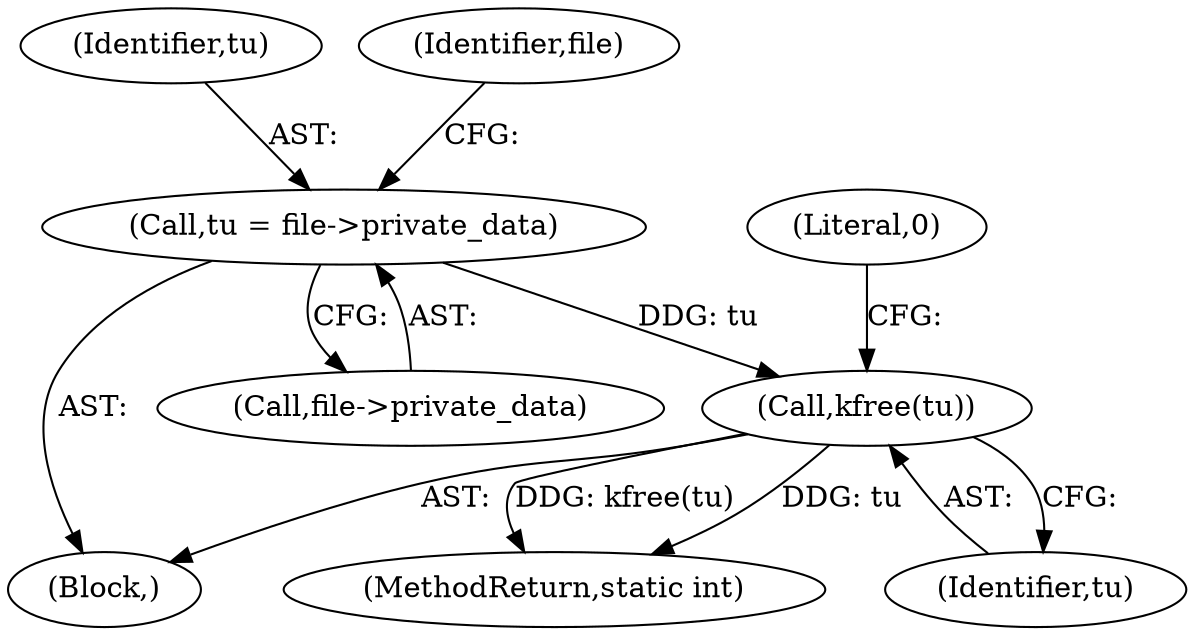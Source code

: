 digraph "0_linux_af368027a49a751d6ff4ee9e3f9961f35bb4fede_1@API" {
"1000146" [label="(Call,kfree(tu))"];
"1000110" [label="(Call,tu = file->private_data)"];
"1000147" [label="(Identifier,tu)"];
"1000149" [label="(Literal,0)"];
"1000150" [label="(MethodReturn,static int)"];
"1000109" [label="(Block,)"];
"1000110" [label="(Call,tu = file->private_data)"];
"1000146" [label="(Call,kfree(tu))"];
"1000111" [label="(Identifier,tu)"];
"1000112" [label="(Call,file->private_data)"];
"1000117" [label="(Identifier,file)"];
"1000146" -> "1000109"  [label="AST: "];
"1000146" -> "1000147"  [label="CFG: "];
"1000147" -> "1000146"  [label="AST: "];
"1000149" -> "1000146"  [label="CFG: "];
"1000146" -> "1000150"  [label="DDG: kfree(tu)"];
"1000146" -> "1000150"  [label="DDG: tu"];
"1000110" -> "1000146"  [label="DDG: tu"];
"1000110" -> "1000109"  [label="AST: "];
"1000110" -> "1000112"  [label="CFG: "];
"1000111" -> "1000110"  [label="AST: "];
"1000112" -> "1000110"  [label="AST: "];
"1000117" -> "1000110"  [label="CFG: "];
}
